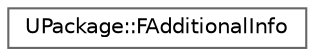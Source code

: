 digraph "Graphical Class Hierarchy"
{
 // INTERACTIVE_SVG=YES
 // LATEX_PDF_SIZE
  bgcolor="transparent";
  edge [fontname=Helvetica,fontsize=10,labelfontname=Helvetica,labelfontsize=10];
  node [fontname=Helvetica,fontsize=10,shape=box,height=0.2,width=0.4];
  rankdir="LR";
  Node0 [id="Node000000",label="UPackage::FAdditionalInfo",height=0.2,width=0.4,color="grey40", fillcolor="white", style="filled",URL="$dc/d10/structUPackage_1_1FAdditionalInfo.html",tooltip=" "];
}
